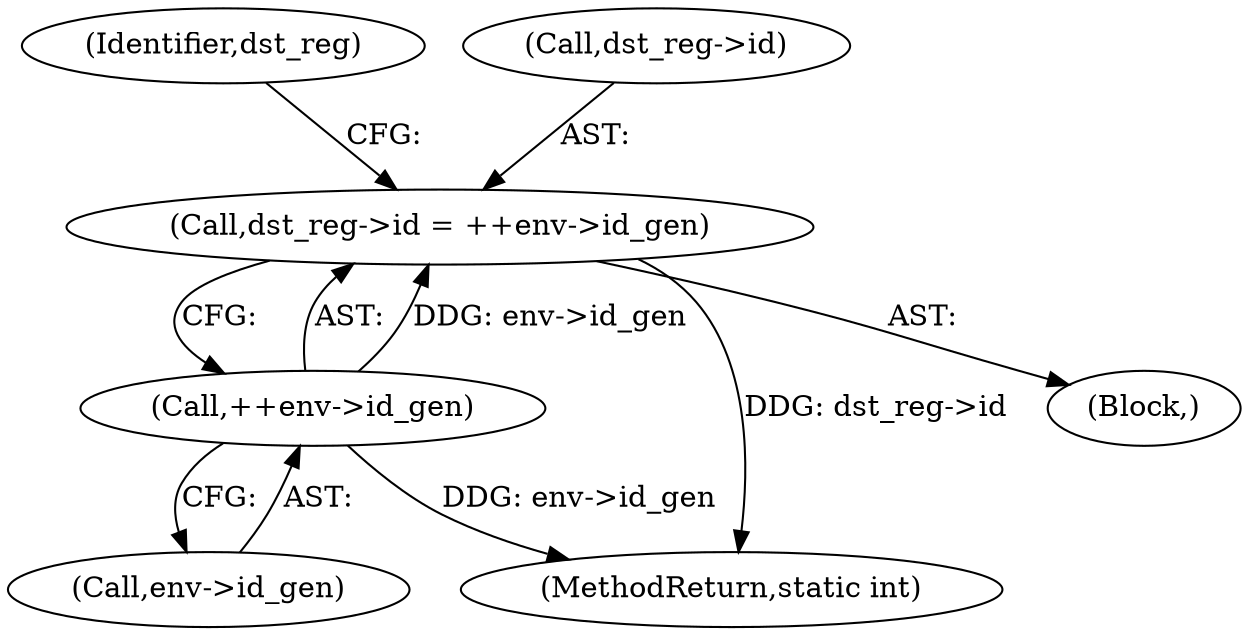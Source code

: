 digraph "0_linux_979d63d50c0c0f7bc537bf821e056cc9fe5abd38@pointer" {
"1000557" [label="(Call,dst_reg->id = ++env->id_gen)"];
"1000561" [label="(Call,++env->id_gen)"];
"1000557" [label="(Call,dst_reg->id = ++env->id_gen)"];
"1000907" [label="(MethodReturn,static int)"];
"1000556" [label="(Block,)"];
"1000567" [label="(Identifier,dst_reg)"];
"1000562" [label="(Call,env->id_gen)"];
"1000558" [label="(Call,dst_reg->id)"];
"1000561" [label="(Call,++env->id_gen)"];
"1000557" -> "1000556"  [label="AST: "];
"1000557" -> "1000561"  [label="CFG: "];
"1000558" -> "1000557"  [label="AST: "];
"1000561" -> "1000557"  [label="AST: "];
"1000567" -> "1000557"  [label="CFG: "];
"1000557" -> "1000907"  [label="DDG: dst_reg->id"];
"1000561" -> "1000557"  [label="DDG: env->id_gen"];
"1000561" -> "1000562"  [label="CFG: "];
"1000562" -> "1000561"  [label="AST: "];
"1000561" -> "1000907"  [label="DDG: env->id_gen"];
}
